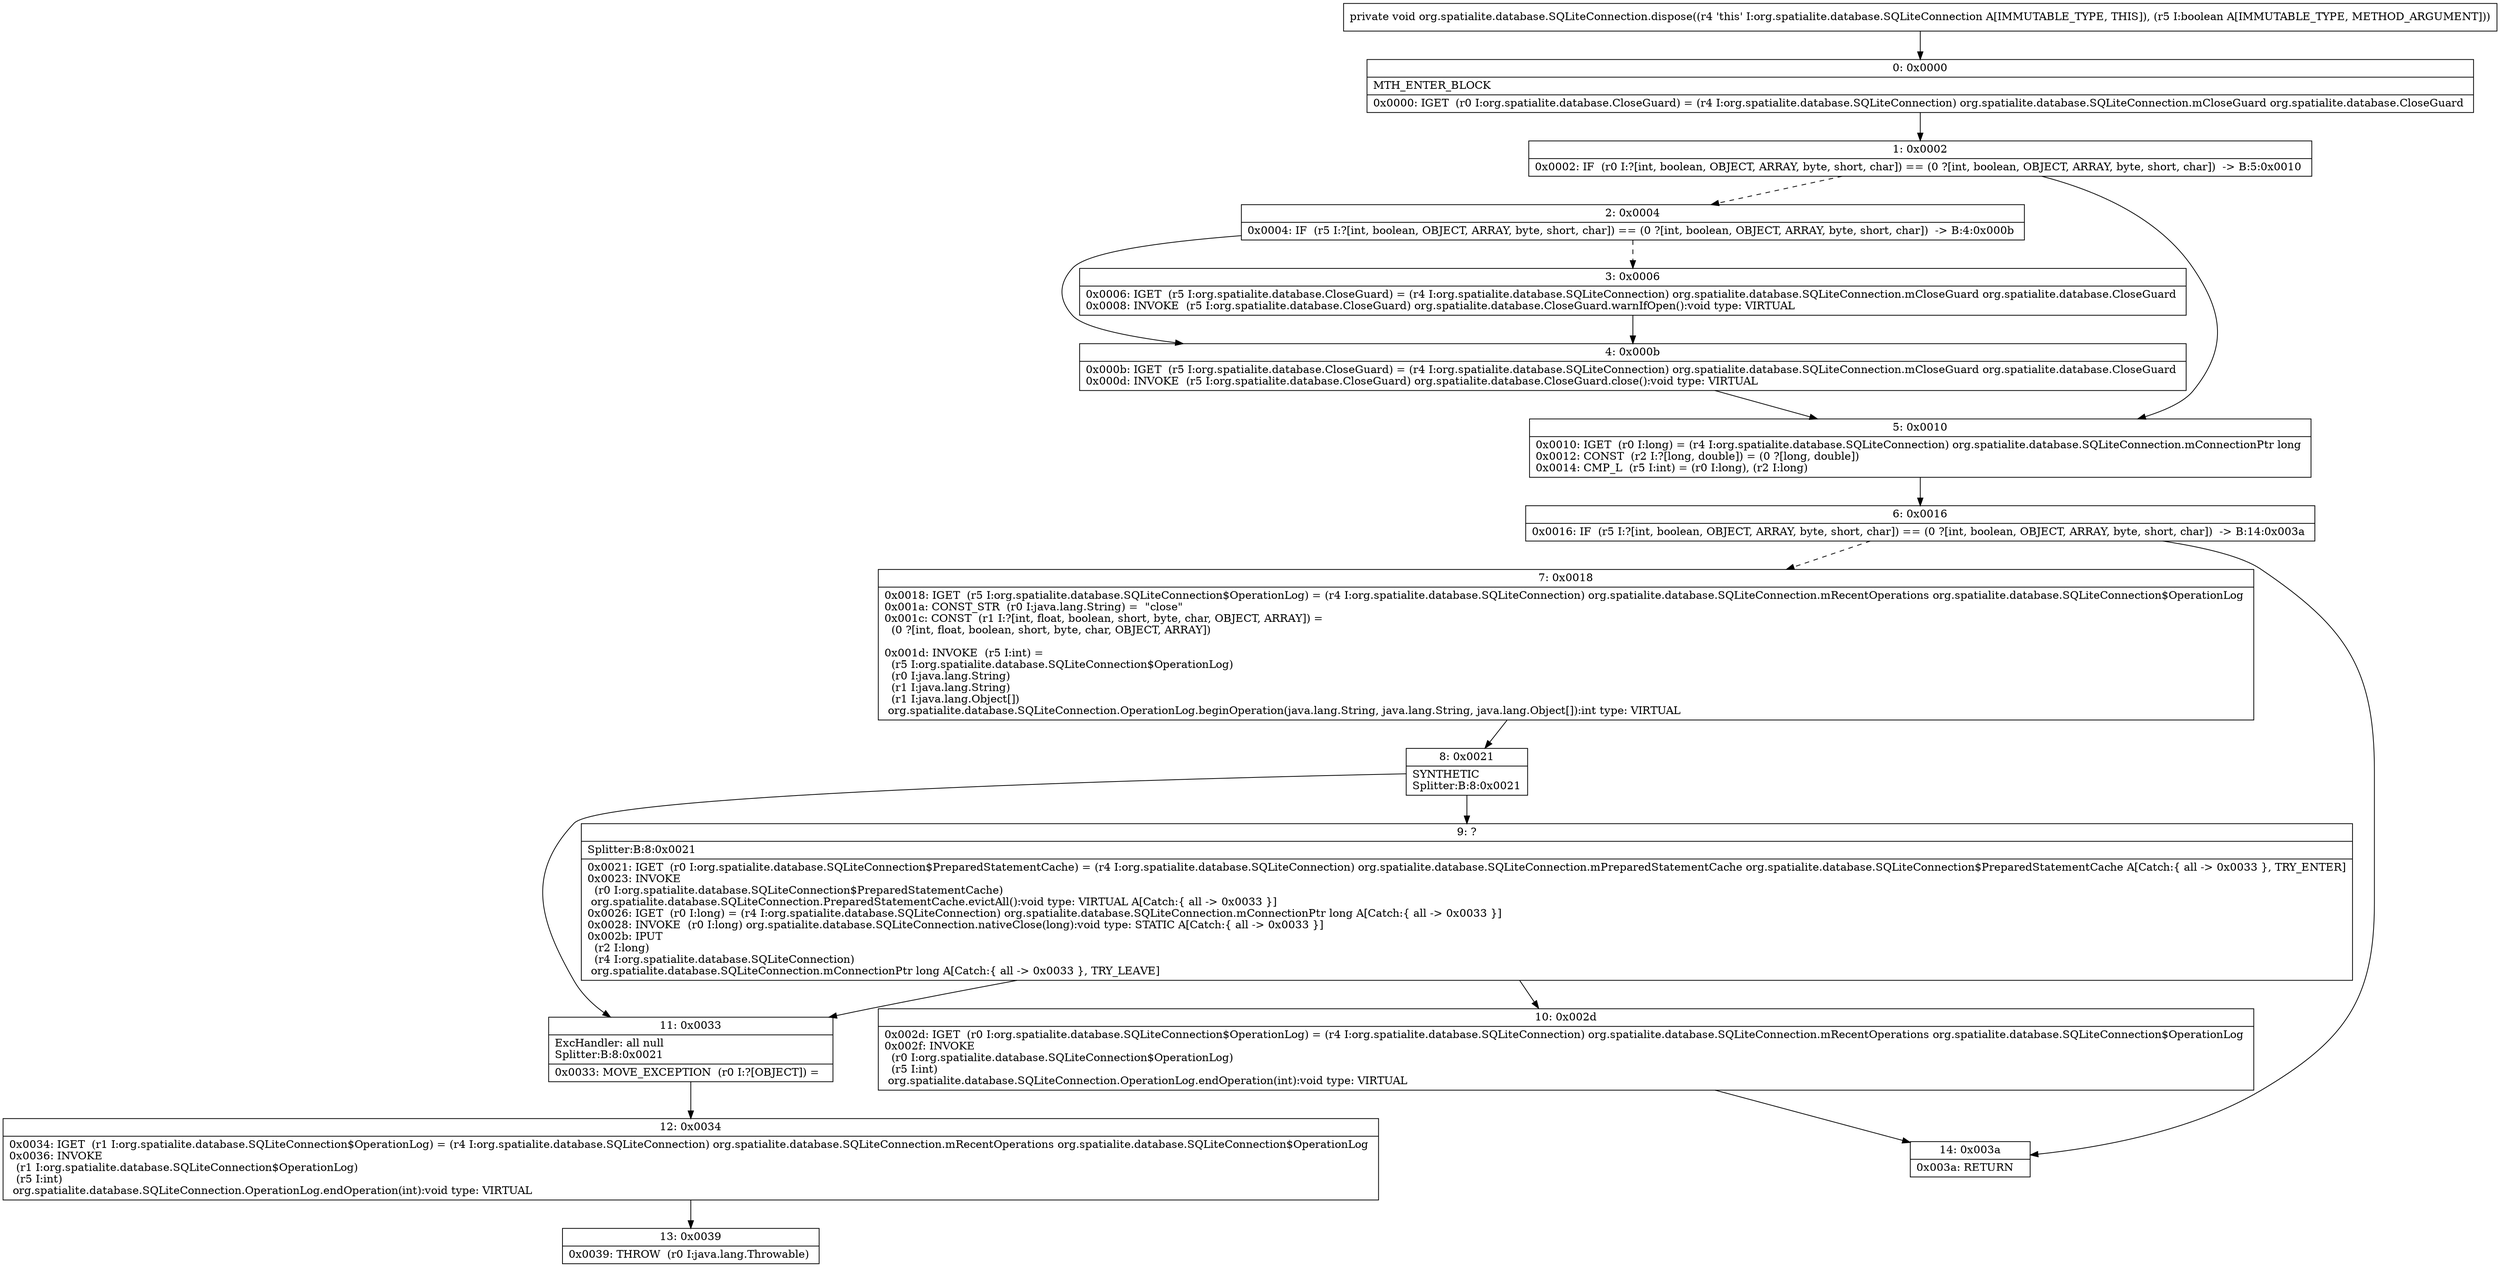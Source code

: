 digraph "CFG fororg.spatialite.database.SQLiteConnection.dispose(Z)V" {
Node_0 [shape=record,label="{0\:\ 0x0000|MTH_ENTER_BLOCK\l|0x0000: IGET  (r0 I:org.spatialite.database.CloseGuard) = (r4 I:org.spatialite.database.SQLiteConnection) org.spatialite.database.SQLiteConnection.mCloseGuard org.spatialite.database.CloseGuard \l}"];
Node_1 [shape=record,label="{1\:\ 0x0002|0x0002: IF  (r0 I:?[int, boolean, OBJECT, ARRAY, byte, short, char]) == (0 ?[int, boolean, OBJECT, ARRAY, byte, short, char])  \-\> B:5:0x0010 \l}"];
Node_2 [shape=record,label="{2\:\ 0x0004|0x0004: IF  (r5 I:?[int, boolean, OBJECT, ARRAY, byte, short, char]) == (0 ?[int, boolean, OBJECT, ARRAY, byte, short, char])  \-\> B:4:0x000b \l}"];
Node_3 [shape=record,label="{3\:\ 0x0006|0x0006: IGET  (r5 I:org.spatialite.database.CloseGuard) = (r4 I:org.spatialite.database.SQLiteConnection) org.spatialite.database.SQLiteConnection.mCloseGuard org.spatialite.database.CloseGuard \l0x0008: INVOKE  (r5 I:org.spatialite.database.CloseGuard) org.spatialite.database.CloseGuard.warnIfOpen():void type: VIRTUAL \l}"];
Node_4 [shape=record,label="{4\:\ 0x000b|0x000b: IGET  (r5 I:org.spatialite.database.CloseGuard) = (r4 I:org.spatialite.database.SQLiteConnection) org.spatialite.database.SQLiteConnection.mCloseGuard org.spatialite.database.CloseGuard \l0x000d: INVOKE  (r5 I:org.spatialite.database.CloseGuard) org.spatialite.database.CloseGuard.close():void type: VIRTUAL \l}"];
Node_5 [shape=record,label="{5\:\ 0x0010|0x0010: IGET  (r0 I:long) = (r4 I:org.spatialite.database.SQLiteConnection) org.spatialite.database.SQLiteConnection.mConnectionPtr long \l0x0012: CONST  (r2 I:?[long, double]) = (0 ?[long, double]) \l0x0014: CMP_L  (r5 I:int) = (r0 I:long), (r2 I:long) \l}"];
Node_6 [shape=record,label="{6\:\ 0x0016|0x0016: IF  (r5 I:?[int, boolean, OBJECT, ARRAY, byte, short, char]) == (0 ?[int, boolean, OBJECT, ARRAY, byte, short, char])  \-\> B:14:0x003a \l}"];
Node_7 [shape=record,label="{7\:\ 0x0018|0x0018: IGET  (r5 I:org.spatialite.database.SQLiteConnection$OperationLog) = (r4 I:org.spatialite.database.SQLiteConnection) org.spatialite.database.SQLiteConnection.mRecentOperations org.spatialite.database.SQLiteConnection$OperationLog \l0x001a: CONST_STR  (r0 I:java.lang.String) =  \"close\" \l0x001c: CONST  (r1 I:?[int, float, boolean, short, byte, char, OBJECT, ARRAY]) = \l  (0 ?[int, float, boolean, short, byte, char, OBJECT, ARRAY])\l \l0x001d: INVOKE  (r5 I:int) = \l  (r5 I:org.spatialite.database.SQLiteConnection$OperationLog)\l  (r0 I:java.lang.String)\l  (r1 I:java.lang.String)\l  (r1 I:java.lang.Object[])\l org.spatialite.database.SQLiteConnection.OperationLog.beginOperation(java.lang.String, java.lang.String, java.lang.Object[]):int type: VIRTUAL \l}"];
Node_8 [shape=record,label="{8\:\ 0x0021|SYNTHETIC\lSplitter:B:8:0x0021\l}"];
Node_9 [shape=record,label="{9\:\ ?|Splitter:B:8:0x0021\l|0x0021: IGET  (r0 I:org.spatialite.database.SQLiteConnection$PreparedStatementCache) = (r4 I:org.spatialite.database.SQLiteConnection) org.spatialite.database.SQLiteConnection.mPreparedStatementCache org.spatialite.database.SQLiteConnection$PreparedStatementCache A[Catch:\{ all \-\> 0x0033 \}, TRY_ENTER]\l0x0023: INVOKE  \l  (r0 I:org.spatialite.database.SQLiteConnection$PreparedStatementCache)\l org.spatialite.database.SQLiteConnection.PreparedStatementCache.evictAll():void type: VIRTUAL A[Catch:\{ all \-\> 0x0033 \}]\l0x0026: IGET  (r0 I:long) = (r4 I:org.spatialite.database.SQLiteConnection) org.spatialite.database.SQLiteConnection.mConnectionPtr long A[Catch:\{ all \-\> 0x0033 \}]\l0x0028: INVOKE  (r0 I:long) org.spatialite.database.SQLiteConnection.nativeClose(long):void type: STATIC A[Catch:\{ all \-\> 0x0033 \}]\l0x002b: IPUT  \l  (r2 I:long)\l  (r4 I:org.spatialite.database.SQLiteConnection)\l org.spatialite.database.SQLiteConnection.mConnectionPtr long A[Catch:\{ all \-\> 0x0033 \}, TRY_LEAVE]\l}"];
Node_10 [shape=record,label="{10\:\ 0x002d|0x002d: IGET  (r0 I:org.spatialite.database.SQLiteConnection$OperationLog) = (r4 I:org.spatialite.database.SQLiteConnection) org.spatialite.database.SQLiteConnection.mRecentOperations org.spatialite.database.SQLiteConnection$OperationLog \l0x002f: INVOKE  \l  (r0 I:org.spatialite.database.SQLiteConnection$OperationLog)\l  (r5 I:int)\l org.spatialite.database.SQLiteConnection.OperationLog.endOperation(int):void type: VIRTUAL \l}"];
Node_11 [shape=record,label="{11\:\ 0x0033|ExcHandler: all null\lSplitter:B:8:0x0021\l|0x0033: MOVE_EXCEPTION  (r0 I:?[OBJECT]) =  \l}"];
Node_12 [shape=record,label="{12\:\ 0x0034|0x0034: IGET  (r1 I:org.spatialite.database.SQLiteConnection$OperationLog) = (r4 I:org.spatialite.database.SQLiteConnection) org.spatialite.database.SQLiteConnection.mRecentOperations org.spatialite.database.SQLiteConnection$OperationLog \l0x0036: INVOKE  \l  (r1 I:org.spatialite.database.SQLiteConnection$OperationLog)\l  (r5 I:int)\l org.spatialite.database.SQLiteConnection.OperationLog.endOperation(int):void type: VIRTUAL \l}"];
Node_13 [shape=record,label="{13\:\ 0x0039|0x0039: THROW  (r0 I:java.lang.Throwable) \l}"];
Node_14 [shape=record,label="{14\:\ 0x003a|0x003a: RETURN   \l}"];
MethodNode[shape=record,label="{private void org.spatialite.database.SQLiteConnection.dispose((r4 'this' I:org.spatialite.database.SQLiteConnection A[IMMUTABLE_TYPE, THIS]), (r5 I:boolean A[IMMUTABLE_TYPE, METHOD_ARGUMENT])) }"];
MethodNode -> Node_0;
Node_0 -> Node_1;
Node_1 -> Node_2[style=dashed];
Node_1 -> Node_5;
Node_2 -> Node_3[style=dashed];
Node_2 -> Node_4;
Node_3 -> Node_4;
Node_4 -> Node_5;
Node_5 -> Node_6;
Node_6 -> Node_7[style=dashed];
Node_6 -> Node_14;
Node_7 -> Node_8;
Node_8 -> Node_9;
Node_8 -> Node_11;
Node_9 -> Node_10;
Node_9 -> Node_11;
Node_10 -> Node_14;
Node_11 -> Node_12;
Node_12 -> Node_13;
}

